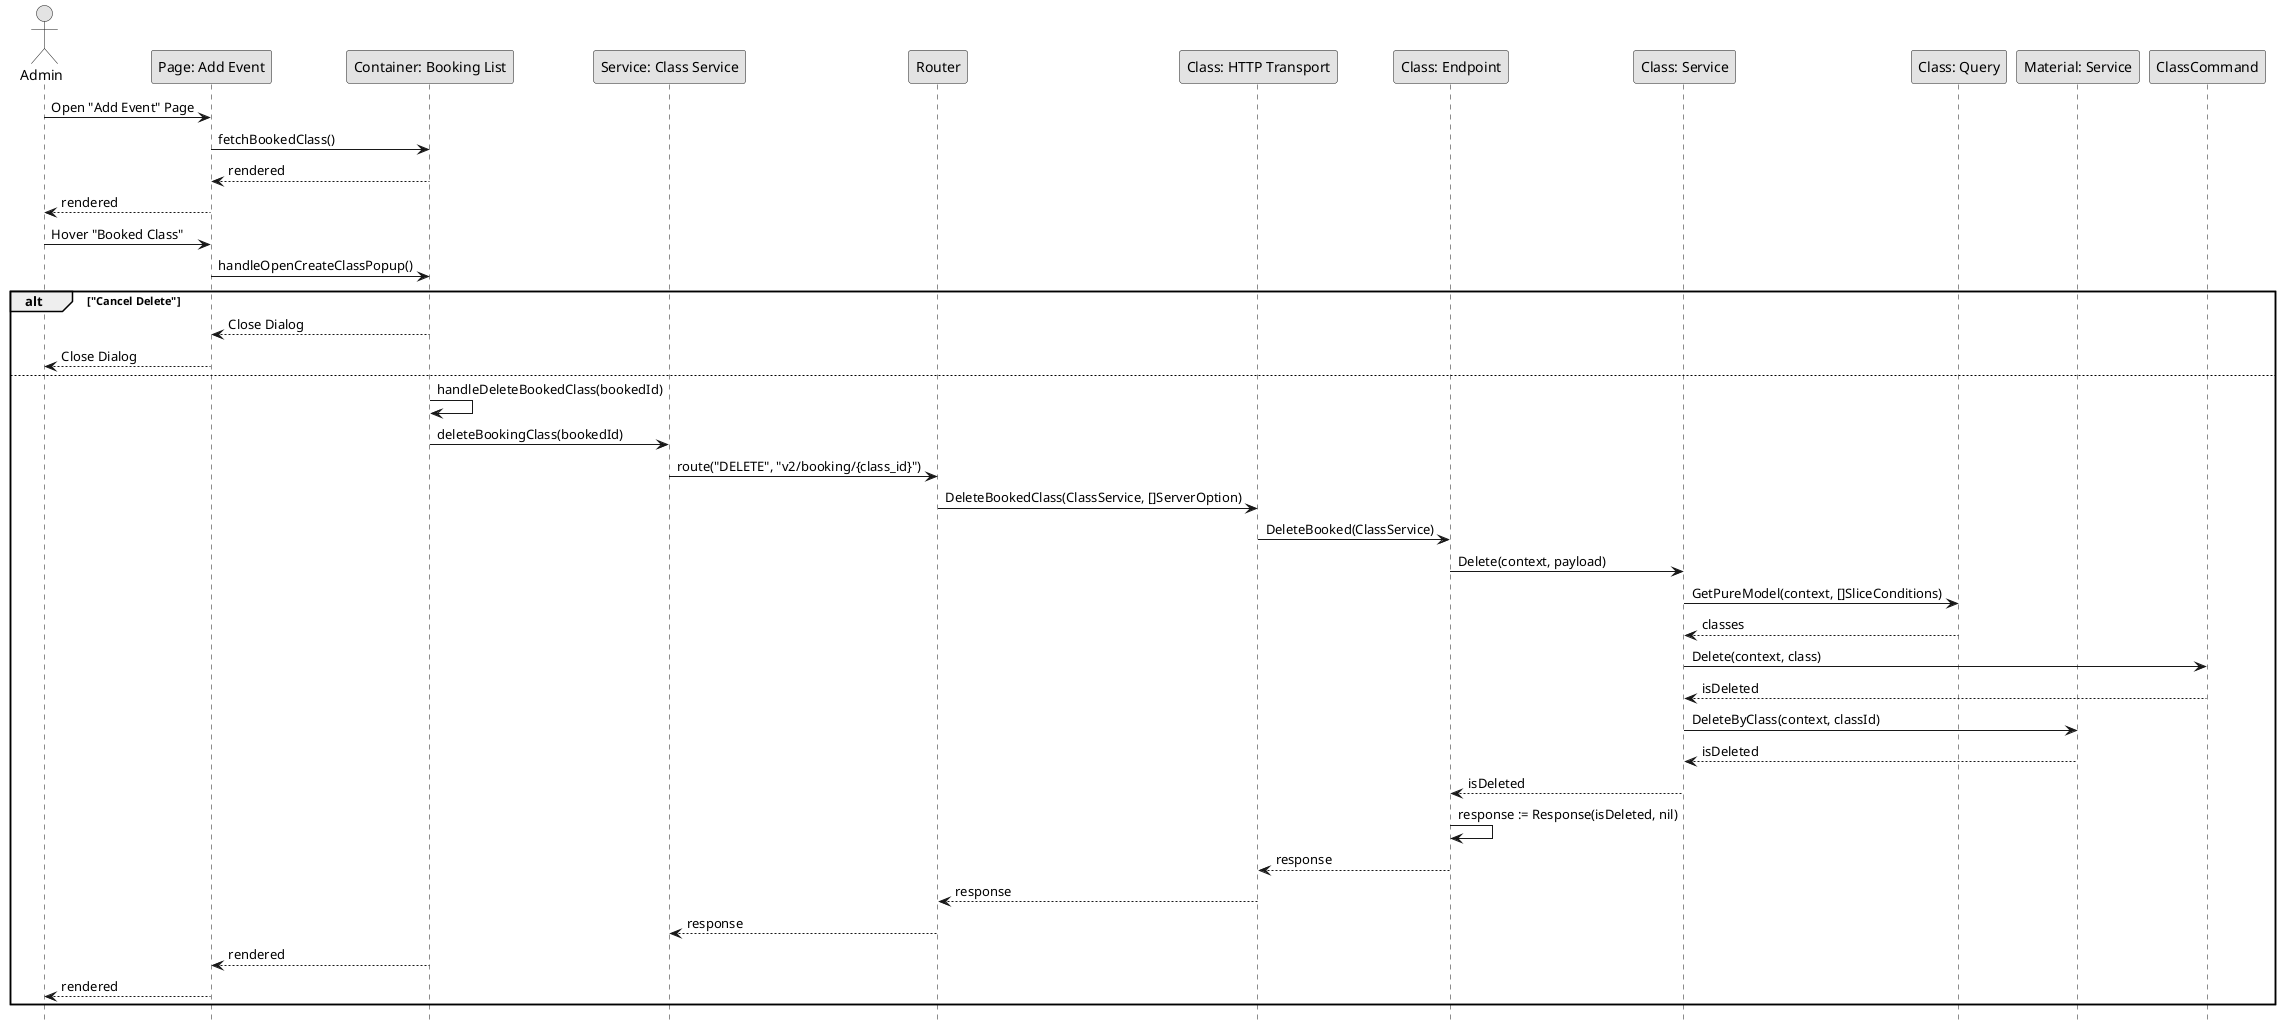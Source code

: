 @startuml UnbookingClass

skinparam Monochrome true
skinparam Shadowing false
hide footbox

actor Admin
participant "Page: Add Event" as AddEventPage
participant "Container: Booking List" as BookingListContainer
participant "Service: Class Service" as FEClassService
participant "Router" as Router
participant "Class: HTTP Transport" as ClassHTTPTransport
participant "Class: Endpoint" as ClassEndpoint
participant "Class: Service" as ClassService
participant "Class: Query" as ClassQuery
participant "Material: Service" as MaterialService

Admin->AddEventPage: Open "Add Event" Page
AddEventPage->BookingListContainer: fetchBookedClass()
BookingListContainer-->AddEventPage: rendered
AddEventPage-->Admin: rendered

Admin->AddEventPage: Hover "Booked Class"
AddEventPage->BookingListContainer: handleOpenCreateClassPopup()

alt "Cancel Delete"
    BookingListContainer-->AddEventPage: Close Dialog
    AddEventPage-->Admin: Close Dialog
else
    BookingListContainer->BookingListContainer: handleDeleteBookedClass(bookedId)
    BookingListContainer->FEClassService: deleteBookingClass(bookedId)
    FEClassService->Router: route("DELETE", "v2/booking/{class_id}")
    Router->ClassHTTPTransport: DeleteBookedClass(ClassService, []ServerOption)
    ClassHTTPTransport->ClassEndpoint: DeleteBooked(ClassService)
    ClassEndpoint->ClassService: Delete(context, payload)

    ClassService->ClassQuery: GetPureModel(context, []SliceConditions)
    ClassQuery-->ClassService: classes

    ClassService->ClassCommand: Delete(context, class)
    ClassCommand-->ClassService: isDeleted

    ClassService->MaterialService: DeleteByClass(context, classId)
    MaterialService-->ClassService: isDeleted
    
    ClassService-->ClassEndpoint: isDeleted
    ClassEndpoint->ClassEndpoint: response := Response(isDeleted, nil)
    ClassEndpoint-->ClassHTTPTransport: response
    ClassHTTPTransport-->Router: response
    Router-->FEClassService: response
    BookingListContainer-->AddEventPage: rendered
    AddEventPage-->Admin: rendered
end

@enduml